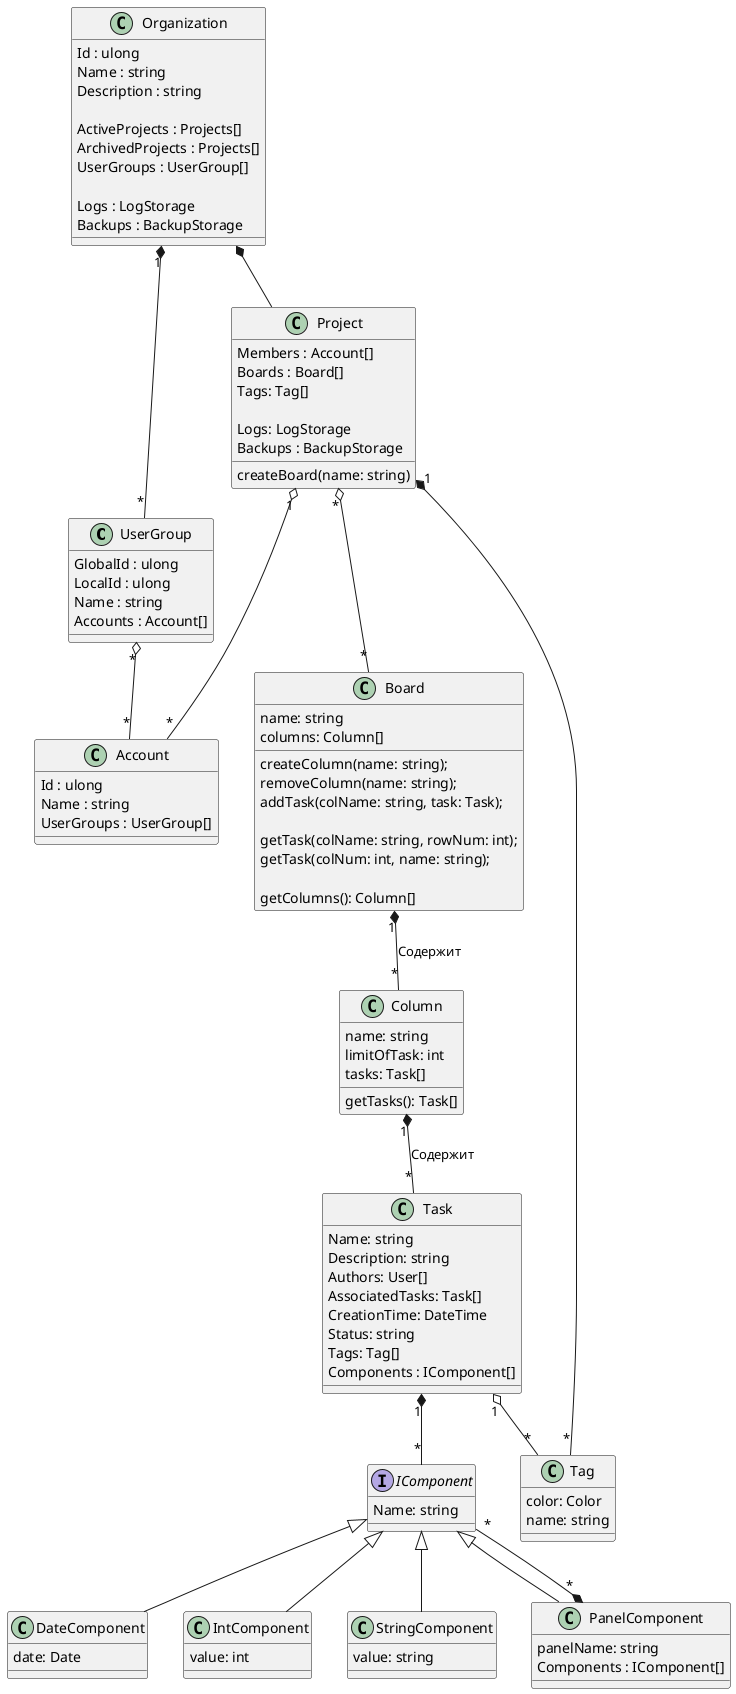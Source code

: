 @startumlProject



'''''''''''''''''''''''''''''''''''''''''''''''''''''''''''''''''''''''' ACCOUNTS

class UserGroup {
    GlobalId : ulong
    LocalId : ulong
    Name : string
    Accounts : Account[]
}
Organization "1" *-- "*" UserGroup

class Account {
    Id : ulong    
    Name : string
    UserGroups : UserGroup[]
}
UserGroup "*" o- "*" Account
Project "1" o-- "*" Account

'''''''''''''''''''''''''''''''''''''''''''''''''''''''''''''''''''''''' ORGANIZATION

class Organization {
    Id : ulong
    Name : string
    Description : string
    
    ActiveProjects : Projects[]
    ArchivedProjects : Projects[]
    UserGroups : UserGroup[]
     
    Logs : LogStorage
    Backups : BackupStorage
}

'''''''''''''''''''''''''''''''''''''''''''''''''''''''''''''''''''''''' PROJECT

class Project 
{
    Members : Account[]
    Boards : Board[]
    Tags: Tag[]

    Logs: LogStorage
    Backups : BackupStorage

    createBoard(name: string)
}
Organization *-- Project

'''''''''''''''''''''''''''''''''''''''''''''''''''''''''''''''''''''''' BOARD

class Board
{
    name: string
    columns: Column[]

    createColumn(name: string);
    removeColumn(name: string);
    addTask(colName: string, task: Task);

    ''''''''''''''' ????
    getTask(colName: string, rowNum: int); 
    getTask(colNum: int, name: string);
    '''''''''''''''

    getColumns(): Column[]
}
Project "*" o-- "*" Board

'''''''''''''''''''''''''''''

class Column
{
    name: string
    limitOfTask: int
    tasks: Task[]

    getTasks(): Task[]
}

'''''''''''''''''''''''''''''

class Task
{
    Name: string
    Description: string
    Authors: User[]
    AssociatedTasks: Task[]
    CreationTime: DateTime
    Status: string
    Tags: Tag[]
    Components : IComponent[]
}

Task "1" *-- "*" IComponent

'''''''''''''''''''''''''''''

interface IComponent
{
    Name: string
}

class DateComponent
{
    date: Date
}

class IntComponent
{
    value: int
}

class StringComponent
{
    value: string
}

class PanelComponent
{
    panelName: string
    Components : IComponent[]
}

IComponent <|-- DateComponent
IComponent <|-- IntComponent
IComponent <|-- StringComponent
IComponent <|-- PanelComponent
PanelComponent "*" *-- "*" IComponent

'''''''''''''''''''''''''''''```

class Tag
{
    color: Color
    name: string
}
Project "1" *-- "*" Tag

Board "1" *-- "*" Column : Содержит
Column "1" *-- "*" Task : Содержит
Task "1" o-- "*" Tag

@enduml
